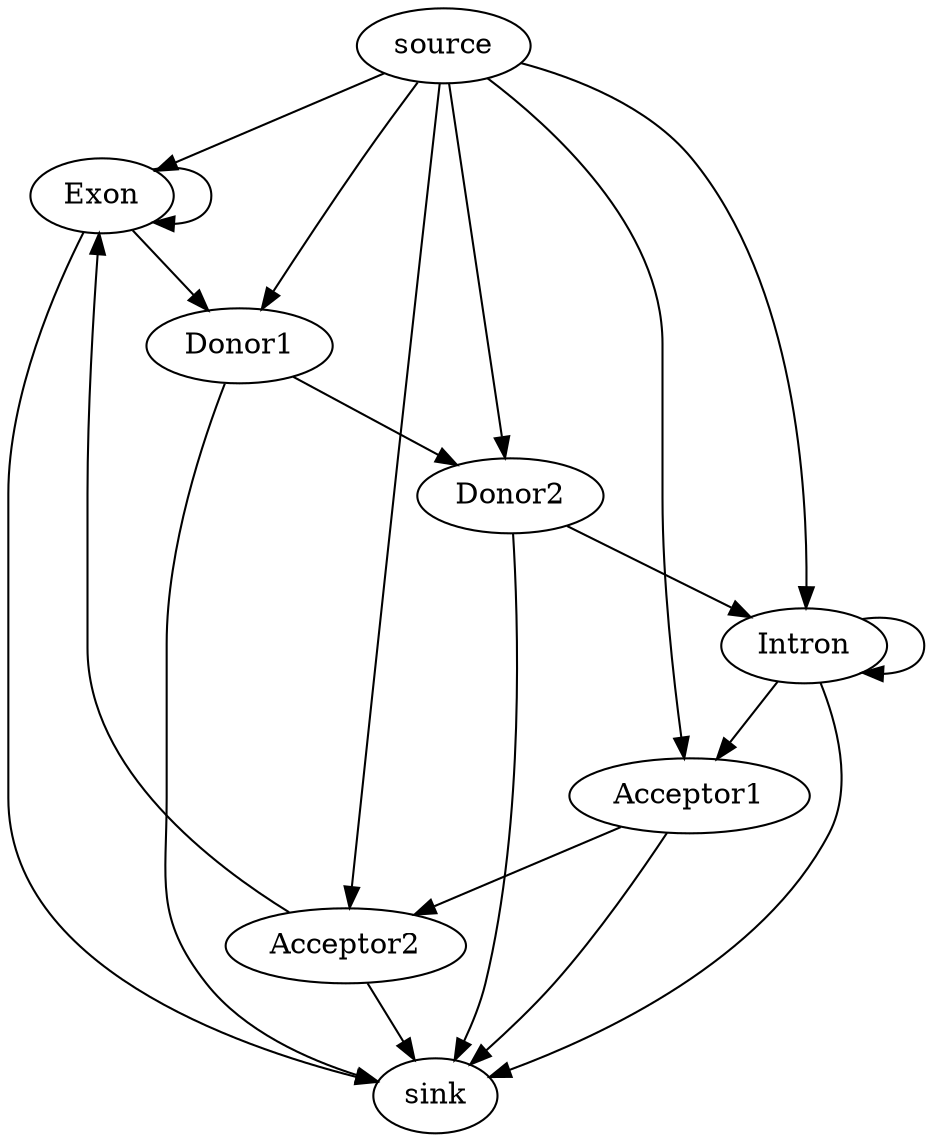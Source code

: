 digraph HMM {
 source -> Exon;
 source -> Donor1;
 source -> Donor2;
 source -> Intron;
 source -> Acceptor1;
 source -> Acceptor2;

 Exon -> Exon;
 Exon -> Donor1;

 Donor1 -> Donor2;

 Donor2 -> Intron;

 Intron -> Intron;
 Intron -> Acceptor1;

 Acceptor1 -> Acceptor2;

 Acceptor2 -> Exon;

 Exon      ->  sink;
 Donor1    ->  sink;
 Donor2    ->  sink;
 Intron    ->  sink;
 Acceptor1 ->  sink;
 Acceptor2 ->  sink;
}